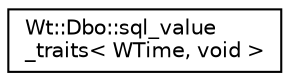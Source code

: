 digraph "Graphical Class Hierarchy"
{
 // LATEX_PDF_SIZE
  edge [fontname="Helvetica",fontsize="10",labelfontname="Helvetica",labelfontsize="10"];
  node [fontname="Helvetica",fontsize="10",shape=record];
  rankdir="LR";
  Node0 [label="Wt::Dbo::sql_value\l_traits\< WTime, void \>",height=0.2,width=0.4,color="black", fillcolor="white", style="filled",URL="$structWt_1_1Dbo_1_1sql__value__traits_3_01WTime_00_01void_01_4.html",tooltip=" "];
}
